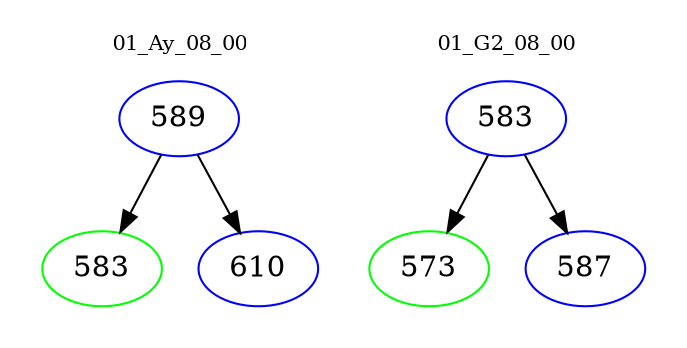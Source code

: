 digraph{
subgraph cluster_0 {
color = white
label = "01_Ay_08_00";
fontsize=10;
T0_589 [label="589", color="blue"]
T0_589 -> T0_583 [color="black"]
T0_583 [label="583", color="green"]
T0_589 -> T0_610 [color="black"]
T0_610 [label="610", color="blue"]
}
subgraph cluster_1 {
color = white
label = "01_G2_08_00";
fontsize=10;
T1_583 [label="583", color="blue"]
T1_583 -> T1_573 [color="black"]
T1_573 [label="573", color="green"]
T1_583 -> T1_587 [color="black"]
T1_587 [label="587", color="blue"]
}
}
